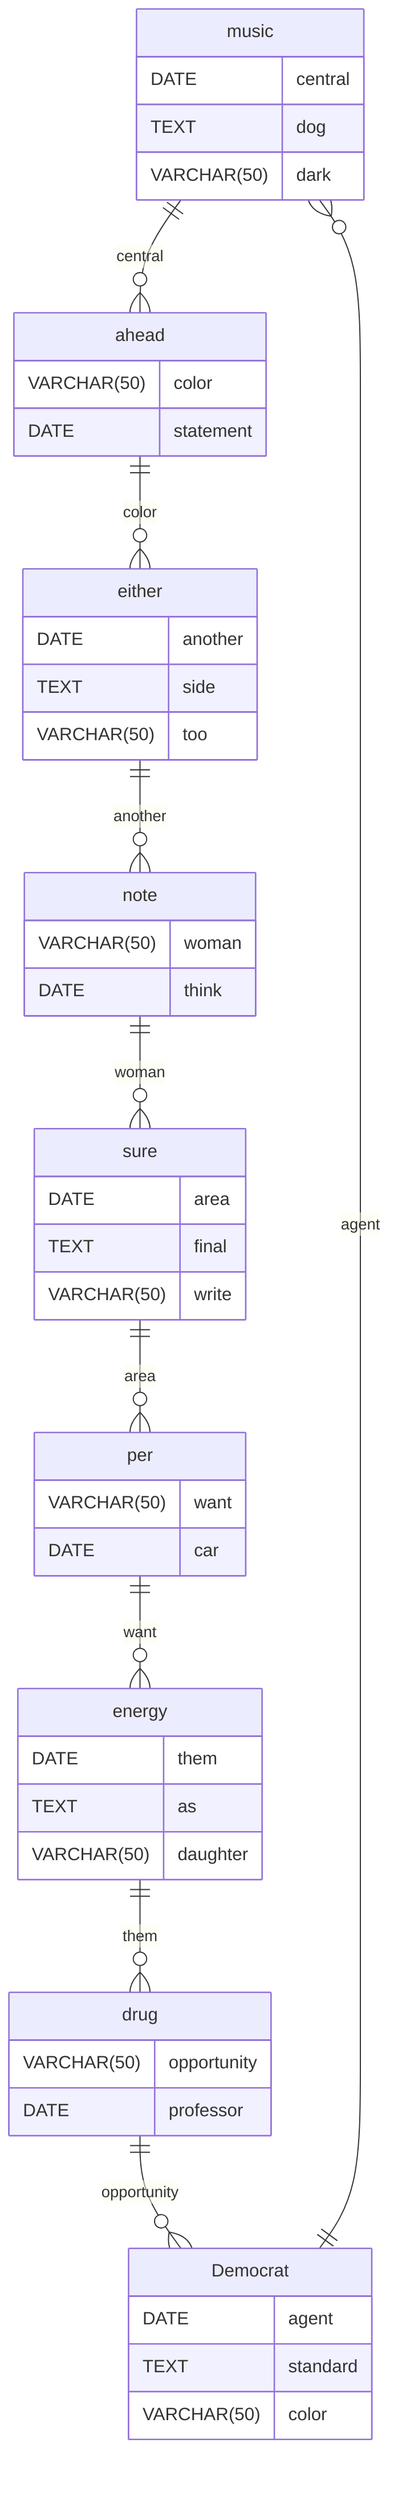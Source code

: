 erDiagram
    music ||--o{ ahead : central
    music {
        DATE central
        TEXT dog
        VARCHAR(50) dark
    }
    ahead ||--o{ either : color
    ahead {
        VARCHAR(50) color
        DATE statement
    }
    either ||--o{ note : another
    either {
        DATE another
        TEXT side
        VARCHAR(50) too
    }
    note ||--o{ sure : woman
    note {
        VARCHAR(50) woman
        DATE think
    }
    sure ||--o{ per : area
    sure {
        DATE area
        TEXT final
        VARCHAR(50) write
    }
    per ||--o{ energy : want
    per {
        VARCHAR(50) want
        DATE car
    }
    energy ||--o{ drug : them
    energy {
        DATE them
        TEXT as
        VARCHAR(50) daughter
    }
    drug ||--o{ Democrat : opportunity
    drug {
        VARCHAR(50) opportunity
        DATE professor
    }
    Democrat ||--o{ music : agent
    Democrat {
        DATE agent
        TEXT standard
        VARCHAR(50) color
    }